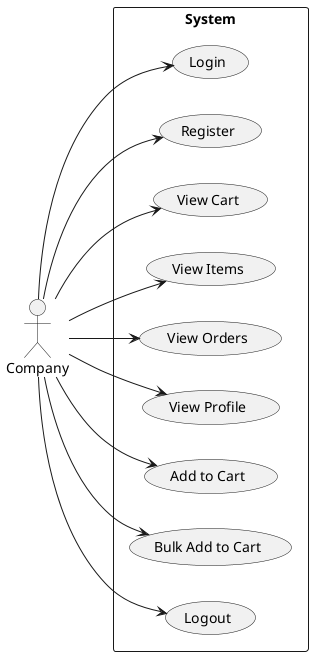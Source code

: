 @startuml Company_Use_Case_Diagram
left to right direction
actor Company
rectangle "System" as system {
  (Login)
  (Register)
  (View Cart)
  (View Items)
  (View Orders)
  (View Profile)
  (Add to Cart)
  (Bulk Add to Cart)
  (Logout)
}
Company --> (Login)
Company --> (Register)
Company --> (View Cart)
Company --> (View Items)
Company --> (View Orders)
Company --> (View Profile)
Company --> (Add to Cart)
Company --> (Bulk Add to Cart)
Company --> (Logout)
@enduml